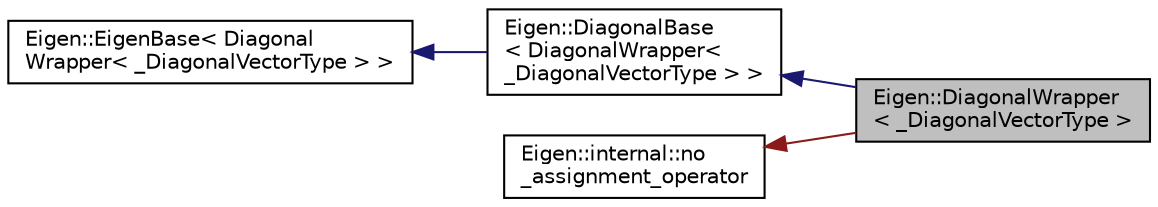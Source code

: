 digraph "Eigen::DiagonalWrapper&lt; _DiagonalVectorType &gt;"
{
  edge [fontname="Helvetica",fontsize="10",labelfontname="Helvetica",labelfontsize="10"];
  node [fontname="Helvetica",fontsize="10",shape=record];
  rankdir="LR";
  Node1 [label="Eigen::DiagonalWrapper\l\< _DiagonalVectorType \>",height=0.2,width=0.4,color="black", fillcolor="grey75", style="filled" fontcolor="black"];
  Node2 -> Node1 [dir="back",color="midnightblue",fontsize="10",style="solid",fontname="Helvetica"];
  Node2 [label="Eigen::DiagonalBase\l\< DiagonalWrapper\< \l_DiagonalVectorType \> \>",height=0.2,width=0.4,color="black", fillcolor="white", style="filled",URL="$classEigen_1_1DiagonalBase.html"];
  Node3 -> Node2 [dir="back",color="midnightblue",fontsize="10",style="solid",fontname="Helvetica"];
  Node3 [label="Eigen::EigenBase\< Diagonal\lWrapper\< _DiagonalVectorType \> \>",height=0.2,width=0.4,color="black", fillcolor="white", style="filled",URL="$structEigen_1_1EigenBase.html"];
  Node4 -> Node1 [dir="back",color="firebrick4",fontsize="10",style="solid",fontname="Helvetica"];
  Node4 [label="Eigen::internal::no\l_assignment_operator",height=0.2,width=0.4,color="black", fillcolor="white", style="filled",URL="$classEigen_1_1internal_1_1no__assignment__operator.html"];
}
